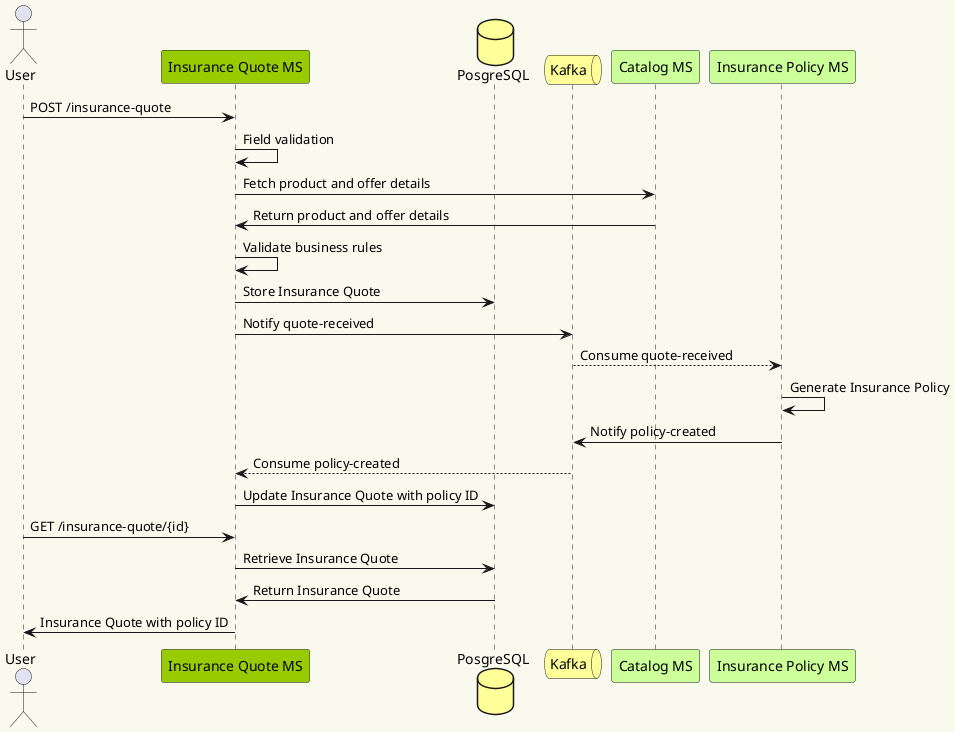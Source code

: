
@startuml
skinparam backgroundColor #faf9ed
actor User
participant "Insurance Quote MS" as IQM #99cc00
database "PosgreSQL" as DB #ffff99
queue "Kafka" as K #ffff99
participant "Catalog MS" as CM #ccff99
participant "Insurance Policy MS" as IPM #ccff99

User -> IQM: POST /insurance-quote
IQM -> IQM: Field validation
IQM -> CM: Fetch product and offer details
CM -> IQM: Return product and offer details
IQM -> IQM: Validate business rules
IQM -> DB: Store Insurance Quote

IQM -> K: Notify quote-received
K --> IPM: Consume quote-received
IPM -> IPM: Generate Insurance Policy
IPM -> K: Notify policy-created
K --> IQM: Consume policy-created

IQM -> DB: Update Insurance Quote with policy ID
User -> IQM: GET /insurance-quote/{id}
IQM -> DB: Retrieve Insurance Quote
DB -> IQM: Return Insurance Quote
IQM -> User: Insurance Quote with policy ID
@enduml
